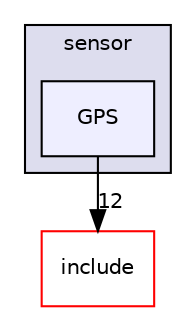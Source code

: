 digraph "/root/scrimmage/scrimmage/src/plugins/sensor/GPS" {
  compound=true
  node [ fontsize="10", fontname="Helvetica"];
  edge [ labelfontsize="10", labelfontname="Helvetica"];
  subgraph clusterdir_2483af7b304531f76a0533eb422d3df1 {
    graph [ bgcolor="#ddddee", pencolor="black", label="sensor" fontname="Helvetica", fontsize="10", URL="dir_2483af7b304531f76a0533eb422d3df1.html"]
  dir_f0e1f4b3130a8f9a38e822960150aa11 [shape=box, label="GPS", style="filled", fillcolor="#eeeeff", pencolor="black", URL="dir_f0e1f4b3130a8f9a38e822960150aa11.html"];
  }
  dir_d44c64559bbebec7f509842c48db8b23 [shape=box label="include" fillcolor="white" style="filled" color="red" URL="dir_d44c64559bbebec7f509842c48db8b23.html"];
  dir_f0e1f4b3130a8f9a38e822960150aa11->dir_d44c64559bbebec7f509842c48db8b23 [headlabel="12", labeldistance=1.5 headhref="dir_000268_000004.html"];
}
